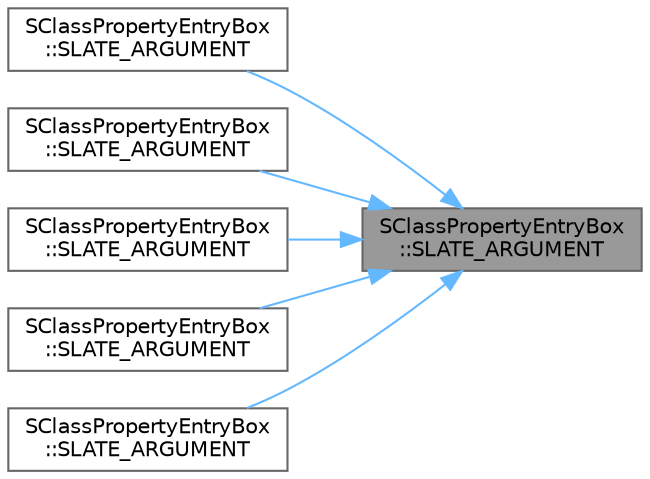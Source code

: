 digraph "SClassPropertyEntryBox::SLATE_ARGUMENT"
{
 // INTERACTIVE_SVG=YES
 // LATEX_PDF_SIZE
  bgcolor="transparent";
  edge [fontname=Helvetica,fontsize=10,labelfontname=Helvetica,labelfontsize=10];
  node [fontname=Helvetica,fontsize=10,shape=box,height=0.2,width=0.4];
  rankdir="RL";
  Node1 [id="Node000001",label="SClassPropertyEntryBox\l::SLATE_ARGUMENT",height=0.2,width=0.4,color="gray40", fillcolor="grey60", style="filled", fontcolor="black",tooltip="The meta class that the selected class must be a child-of (required)"];
  Node1 -> Node2 [id="edge1_Node000001_Node000002",dir="back",color="steelblue1",style="solid",tooltip=" "];
  Node2 [id="Node000002",label="SClassPropertyEntryBox\l::SLATE_ARGUMENT",height=0.2,width=0.4,color="grey40", fillcolor="white", style="filled",URL="$d6/dc5/classSClassPropertyEntryBox.html#a8220b313902b57efcd13960f36b5f538",tooltip="Whether or not abstract classes are allowed (optional)"];
  Node1 -> Node3 [id="edge2_Node000001_Node000003",dir="back",color="steelblue1",style="solid",tooltip=" "];
  Node3 [id="Node000003",label="SClassPropertyEntryBox\l::SLATE_ARGUMENT",height=0.2,width=0.4,color="grey40", fillcolor="white", style="filled",URL="$d6/dc5/classSClassPropertyEntryBox.html#a299ec5dd7b400cb89df08e769ecd5a5b",tooltip="Should we be able to select \"None\" as a class?"];
  Node1 -> Node4 [id="edge3_Node000001_Node000004",dir="back",color="steelblue1",style="solid",tooltip=" "];
  Node4 [id="Node000004",label="SClassPropertyEntryBox\l::SLATE_ARGUMENT",height=0.2,width=0.4,color="grey40", fillcolor="white", style="filled",URL="$d6/dc5/classSClassPropertyEntryBox.html#a5077c7d731e7be0a6dcc9926b11c0981",tooltip="true to show class display names rather than their native names, false otherwise"];
  Node1 -> Node5 [id="edge4_Node000001_Node000005",dir="back",color="steelblue1",style="solid",tooltip=" "];
  Node5 [id="Node000005",label="SClassPropertyEntryBox\l::SLATE_ARGUMENT",height=0.2,width=0.4,color="grey40", fillcolor="white", style="filled",URL="$d6/dc5/classSClassPropertyEntryBox.html#a3807a42ff734b55de0239c2f73e0d917",tooltip="Allowed class that the selected class must be a child-of."];
  Node1 -> Node6 [id="edge5_Node000001_Node000006",dir="back",color="steelblue1",style="solid",tooltip=" "];
  Node6 [id="Node000006",label="SClassPropertyEntryBox\l::SLATE_ARGUMENT",height=0.2,width=0.4,color="grey40", fillcolor="white", style="filled",URL="$d6/dc5/classSClassPropertyEntryBox.html#aec67e0015e1ca372368d510e95fccaea",tooltip="Custom class filter(s) to be applied on the derived classes of the Metaclass (may be empty)"];
}
